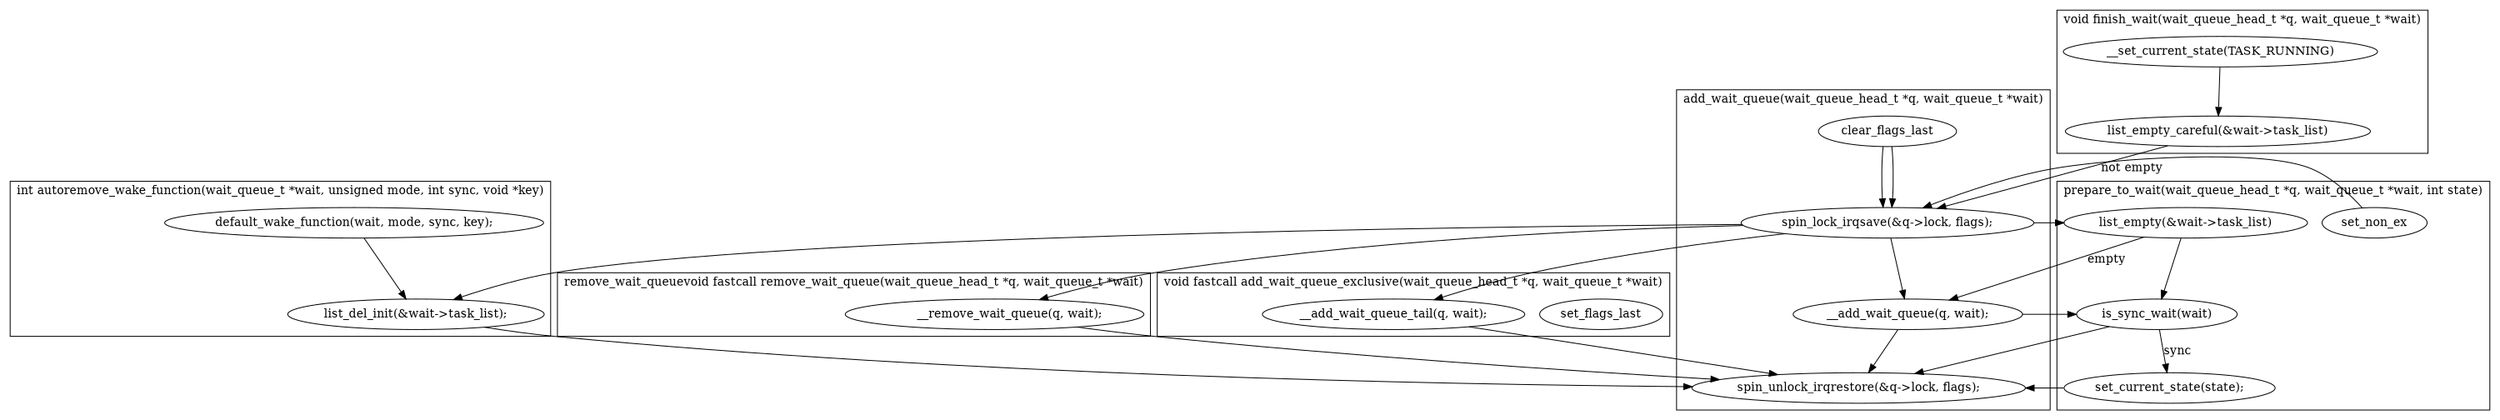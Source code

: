 digraph wait_c{
        size="20,80";
        ratio=filled;

		subgraph cluster_autoremove_wake_function{
				label="int autoremove_wake_function(wait_queue_t *wait, unsigned mode, int sync, void *key)";

				default_wake_function[label="default_wake_function(wait, mode, sync, key);"];
				list_del_init[label="list_del_init(&wait->task_list);"];

				default_wake_function -> list_del_init;
		}

		subgraph cluster_add_wait_queue{
				label="add_wait_queue(wait_queue_head_t *q, wait_queue_t *wait)";

				clear_flags_last[label="clear_flags_last"];
				spin_lock_irqsave[label="spin_lock_irqsave"];
				__add_wait_queue[label="__add_wait_queue(q, wait);"];
				spin_unlock_irqrestore[label="spin_unlock_irqrestore"];

				clear_flags_last -> spin_lock_irqsave;
				spin_lock_irqsave -> __add_wait_queue;
				__add_wait_queue -> spin_unlock_irqrestore;
		}

		subgraph cluster_add_wait_queue_exclusive{
				label="void fastcall add_wait_queue_exclusive(wait_queue_head_t *q, wait_queue_t *wait)";
				
				set_flags_last[label="set_flags_last"];
				spin_lock_irqsave[label="spin_lock_irqsave"];
				__add_wait_queue_tail[label="__add_wait_queue_tail(q, wait);"];
				spin_unlock_irqrestore[label="spin_unlock_irqrestore"];

				clear_flags_last -> spin_lock_irqsave;
				spin_lock_irqsave -> __add_wait_queue_tail;
				__add_wait_queue_tail -> spin_unlock_irqrestore;
		}

		subgraph cluster_remove_wait_queue{
				label="remove_wait_queuevoid fastcall remove_wait_queue(wait_queue_head_t *q, wait_queue_t *wait)";

				spin_lock_irqsave[label="spin_lock_irqsave(&q->lock, flags);"];
				__remove_wait_queue[label="	__remove_wait_queue(q, wait);"]
				spin_unlock_irqrestore[label="spin_unlock_irqrestore(&q->lock, flags);"];
				spin_lock_irqsave -> __remove_wait_queue;
				__remove_wait_queue -> spin_unlock_irqrestore;
		}

		subgraph cluster_prepare_to_wait{
				label="prepare_to_wait(wait_queue_head_t *q, wait_queue_t *wait, int state)";

				set_non_ex[label="set_non_ex"];
				spin_lock_irqsave[label="spin_lock_irqsave(&q->lock, flags);"];
				list_empty[label="list_empty(&wait->task_list)"];
				__add_wait_queue[label="__add_wait_queue(q, wait);"];
				is_sync_wait[label="is_sync_wait(wait)"];
				set_current_state[label="set_current_state(state);"];
				spin_unlock_irqrestore[label="spin_unlock_irqrestore(&q->lock, flags);"];

				set_non_ex -> spin_lock_irqsave;
				spin_lock_irqsave -> list_empty;
				list_empty -> __add_wait_queue[label="empty"];
				__add_wait_queue -> is_sync_wait;
				is_sync_wait -> set_current_state[label="sync"];
				set_current_state -> spin_unlock_irqrestore;
				list_empty -> is_sync_wait;
				is_sync_wait -> spin_unlock_irqrestore;
		}

		subgraph cluster_finish_wait{
				label="void finish_wait(wait_queue_head_t *q, wait_queue_t *wait)";

				set_running[label="__set_current_state(TASK_RUNNING)"];
				list_empty_careful[label="list_empty_careful(&wait->task_list)"];
				spin_lock_irqsave[label="spin_lock_irqsave(&q->lock, flags);"];
				list_del_init[label="list_del_init(&wait->task_list);"];
				spin_unlock_irqrestore[label="spin_unlock_irqrestore(&q->lock, flags);"];

				set_running -> list_empty_careful;
				list_empty_careful -> spin_lock_irqsave[label="not empty"];
				spin_lock_irqsave -> list_del_init;
				list_del_init -> spin_unlock_irqrestore;
		}

}
